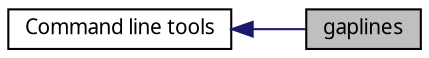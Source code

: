 digraph structs
{
  edge [fontname="FreeSans.ttf",fontsize=8,labelfontname="FreeSans.ttf",labelfontsize=8];
  node [fontname="FreeSans.ttf",fontsize=10,shape=record];
rankdir=LR;
  Node0 [label="gaplines",height=0.2,width=0.4,color="black", fillcolor="grey75", style="filled" fontcolor="black"];
  Node1 [label="Command line tools",height=0.2,width=0.4,color="black", fillcolor="white", style="filled",URL="$group__Tools.html"];
  Node1->Node0 [shape=plaintext, color="midnightblue", dir="back", style="solid"];
}
